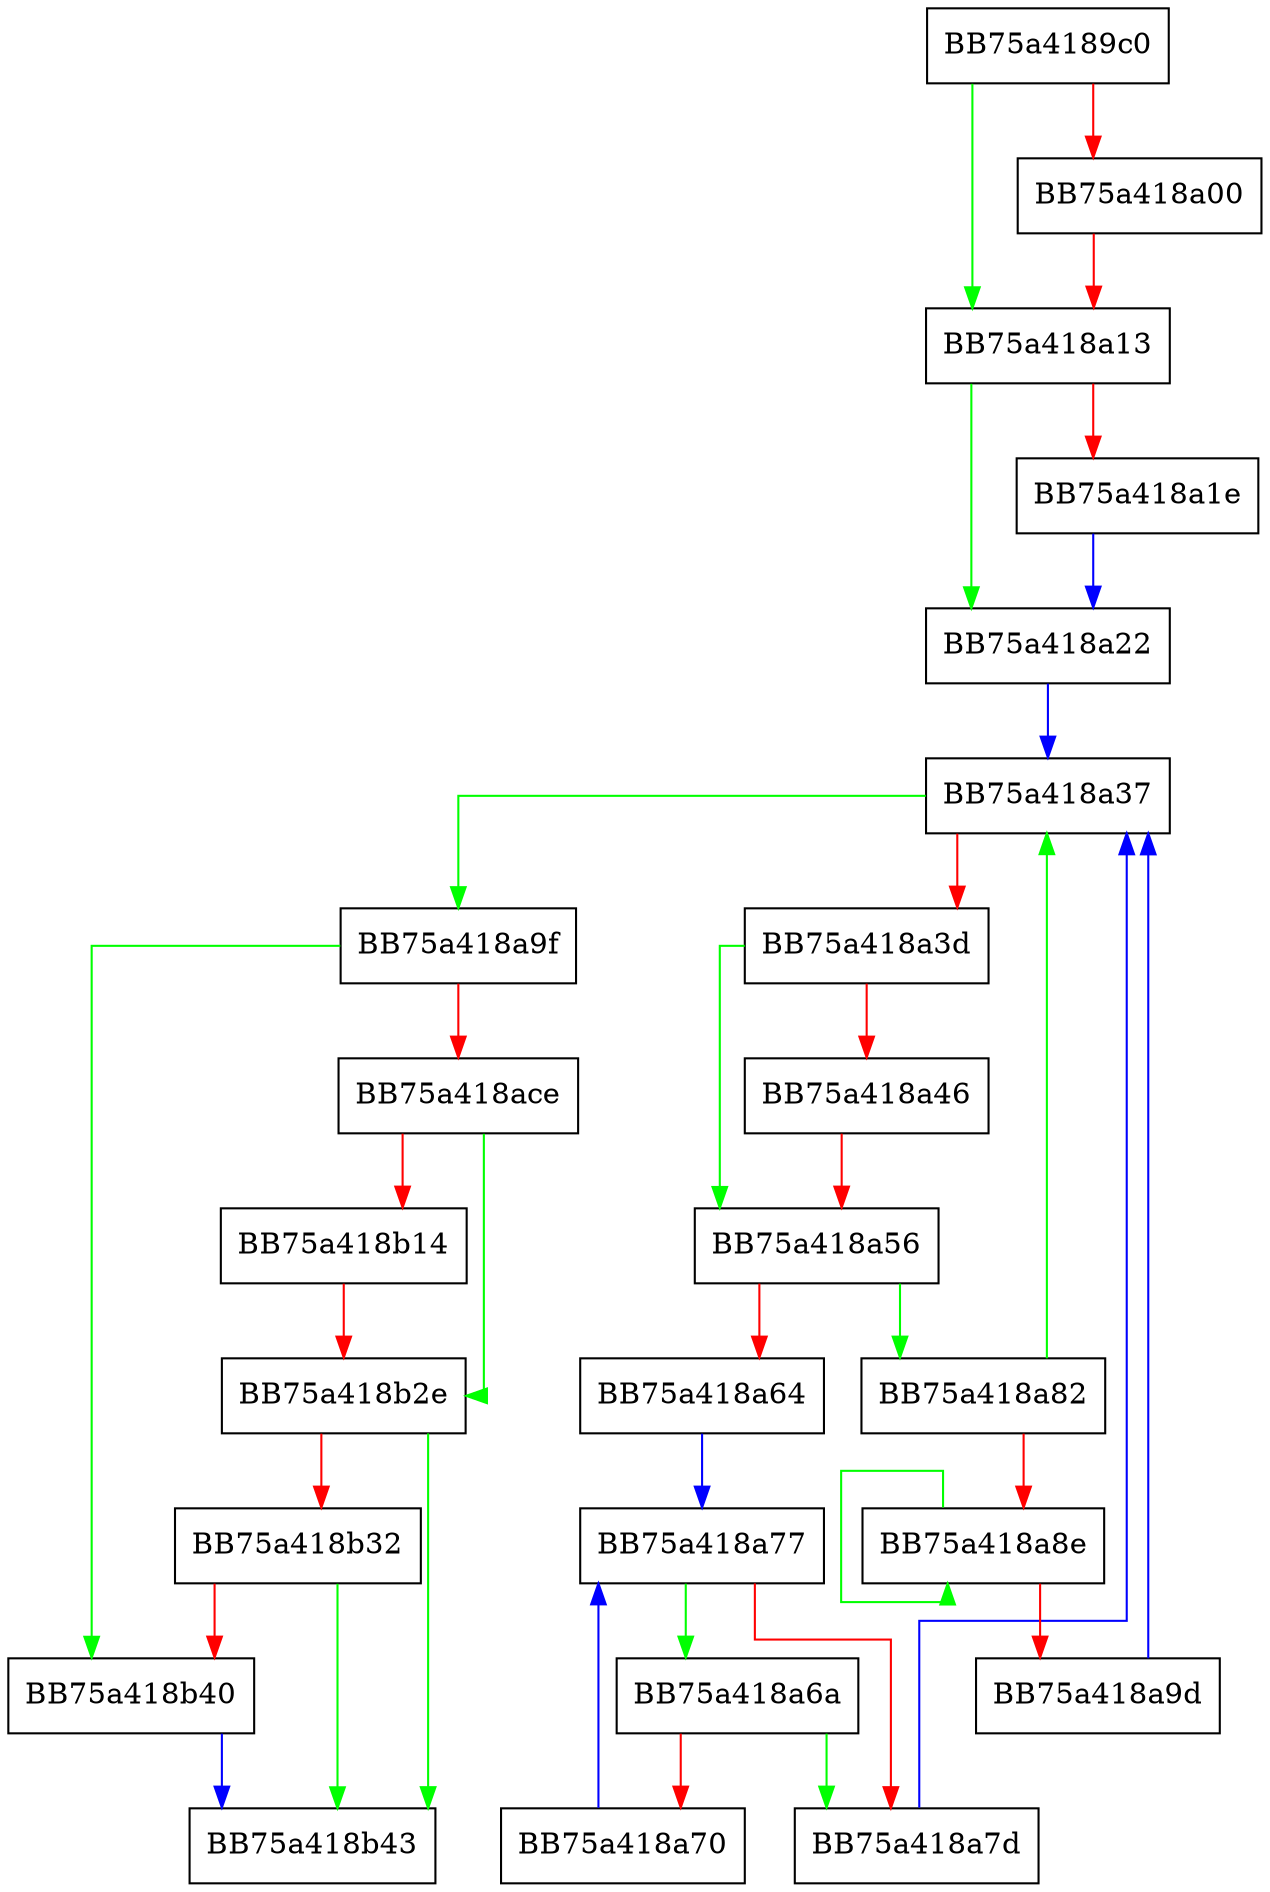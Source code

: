 digraph InitFromConfig {
  node [shape="box"];
  graph [splines=ortho];
  BB75a4189c0 -> BB75a418a13 [color="green"];
  BB75a4189c0 -> BB75a418a00 [color="red"];
  BB75a418a00 -> BB75a418a13 [color="red"];
  BB75a418a13 -> BB75a418a22 [color="green"];
  BB75a418a13 -> BB75a418a1e [color="red"];
  BB75a418a1e -> BB75a418a22 [color="blue"];
  BB75a418a22 -> BB75a418a37 [color="blue"];
  BB75a418a37 -> BB75a418a9f [color="green"];
  BB75a418a37 -> BB75a418a3d [color="red"];
  BB75a418a3d -> BB75a418a56 [color="green"];
  BB75a418a3d -> BB75a418a46 [color="red"];
  BB75a418a46 -> BB75a418a56 [color="red"];
  BB75a418a56 -> BB75a418a82 [color="green"];
  BB75a418a56 -> BB75a418a64 [color="red"];
  BB75a418a64 -> BB75a418a77 [color="blue"];
  BB75a418a6a -> BB75a418a7d [color="green"];
  BB75a418a6a -> BB75a418a70 [color="red"];
  BB75a418a70 -> BB75a418a77 [color="blue"];
  BB75a418a77 -> BB75a418a6a [color="green"];
  BB75a418a77 -> BB75a418a7d [color="red"];
  BB75a418a7d -> BB75a418a37 [color="blue"];
  BB75a418a82 -> BB75a418a37 [color="green"];
  BB75a418a82 -> BB75a418a8e [color="red"];
  BB75a418a8e -> BB75a418a8e [color="green"];
  BB75a418a8e -> BB75a418a9d [color="red"];
  BB75a418a9d -> BB75a418a37 [color="blue"];
  BB75a418a9f -> BB75a418b40 [color="green"];
  BB75a418a9f -> BB75a418ace [color="red"];
  BB75a418ace -> BB75a418b2e [color="green"];
  BB75a418ace -> BB75a418b14 [color="red"];
  BB75a418b14 -> BB75a418b2e [color="red"];
  BB75a418b2e -> BB75a418b43 [color="green"];
  BB75a418b2e -> BB75a418b32 [color="red"];
  BB75a418b32 -> BB75a418b43 [color="green"];
  BB75a418b32 -> BB75a418b40 [color="red"];
  BB75a418b40 -> BB75a418b43 [color="blue"];
}